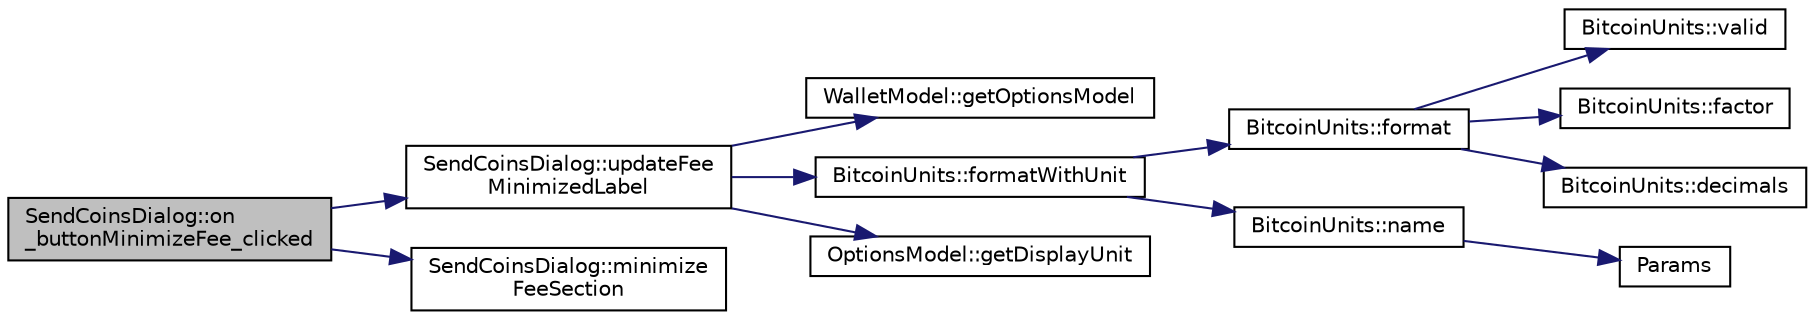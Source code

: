 digraph "SendCoinsDialog::on_buttonMinimizeFee_clicked"
{
  edge [fontname="Helvetica",fontsize="10",labelfontname="Helvetica",labelfontsize="10"];
  node [fontname="Helvetica",fontsize="10",shape=record];
  rankdir="LR";
  Node785 [label="SendCoinsDialog::on\l_buttonMinimizeFee_clicked",height=0.2,width=0.4,color="black", fillcolor="grey75", style="filled", fontcolor="black"];
  Node785 -> Node786 [color="midnightblue",fontsize="10",style="solid",fontname="Helvetica"];
  Node786 [label="SendCoinsDialog::updateFee\lMinimizedLabel",height=0.2,width=0.4,color="black", fillcolor="white", style="filled",URL="$class_send_coins_dialog.html#a454df839e09d247a1df5d7994ba3208e"];
  Node786 -> Node787 [color="midnightblue",fontsize="10",style="solid",fontname="Helvetica"];
  Node787 [label="WalletModel::getOptionsModel",height=0.2,width=0.4,color="black", fillcolor="white", style="filled",URL="$class_wallet_model.html#a96d53e56b3f8f07537ea2523f7a7d300"];
  Node786 -> Node788 [color="midnightblue",fontsize="10",style="solid",fontname="Helvetica"];
  Node788 [label="BitcoinUnits::formatWithUnit",height=0.2,width=0.4,color="black", fillcolor="white", style="filled",URL="$class_bitcoin_units.html#aef9fb7509257bc84ee459d7f0c663020",tooltip="Format as string (with unit) "];
  Node788 -> Node789 [color="midnightblue",fontsize="10",style="solid",fontname="Helvetica"];
  Node789 [label="BitcoinUnits::format",height=0.2,width=0.4,color="black", fillcolor="white", style="filled",URL="$class_bitcoin_units.html#ab07437e5a788c80a82d75e3714bd3925",tooltip="Format as string. "];
  Node789 -> Node790 [color="midnightblue",fontsize="10",style="solid",fontname="Helvetica"];
  Node790 [label="BitcoinUnits::valid",height=0.2,width=0.4,color="black", fillcolor="white", style="filled",URL="$class_bitcoin_units.html#a81cbc41480adfb600dad79711d336e5f",tooltip="Is unit ID valid? "];
  Node789 -> Node791 [color="midnightblue",fontsize="10",style="solid",fontname="Helvetica"];
  Node791 [label="BitcoinUnits::factor",height=0.2,width=0.4,color="black", fillcolor="white", style="filled",URL="$class_bitcoin_units.html#ae967b9e6ecbb8f041bfe398d27533b09",tooltip="Number of Satoshis (1e-8) per unit. "];
  Node789 -> Node792 [color="midnightblue",fontsize="10",style="solid",fontname="Helvetica"];
  Node792 [label="BitcoinUnits::decimals",height=0.2,width=0.4,color="black", fillcolor="white", style="filled",URL="$class_bitcoin_units.html#a3f0fc21634520ea06c684ba0d7e25f2f",tooltip="Number of decimals left. "];
  Node788 -> Node793 [color="midnightblue",fontsize="10",style="solid",fontname="Helvetica"];
  Node793 [label="BitcoinUnits::name",height=0.2,width=0.4,color="black", fillcolor="white", style="filled",URL="$class_bitcoin_units.html#a4cf46136434ed30728608e67e90a9cbe",tooltip="Short name. "];
  Node793 -> Node794 [color="midnightblue",fontsize="10",style="solid",fontname="Helvetica"];
  Node794 [label="Params",height=0.2,width=0.4,color="black", fillcolor="white", style="filled",URL="$chainparams_8cpp.html#ace5c5b706d71a324a417dd2db394fd4a",tooltip="Return the currently selected parameters. "];
  Node786 -> Node795 [color="midnightblue",fontsize="10",style="solid",fontname="Helvetica"];
  Node795 [label="OptionsModel::getDisplayUnit",height=0.2,width=0.4,color="black", fillcolor="white", style="filled",URL="$class_options_model.html#a3b6e4d4ef42be3aaba315b8cd14f468e"];
  Node785 -> Node796 [color="midnightblue",fontsize="10",style="solid",fontname="Helvetica"];
  Node796 [label="SendCoinsDialog::minimize\lFeeSection",height=0.2,width=0.4,color="black", fillcolor="white", style="filled",URL="$class_send_coins_dialog.html#af29840fbc3c1ae982d51981eafab21ec"];
}
